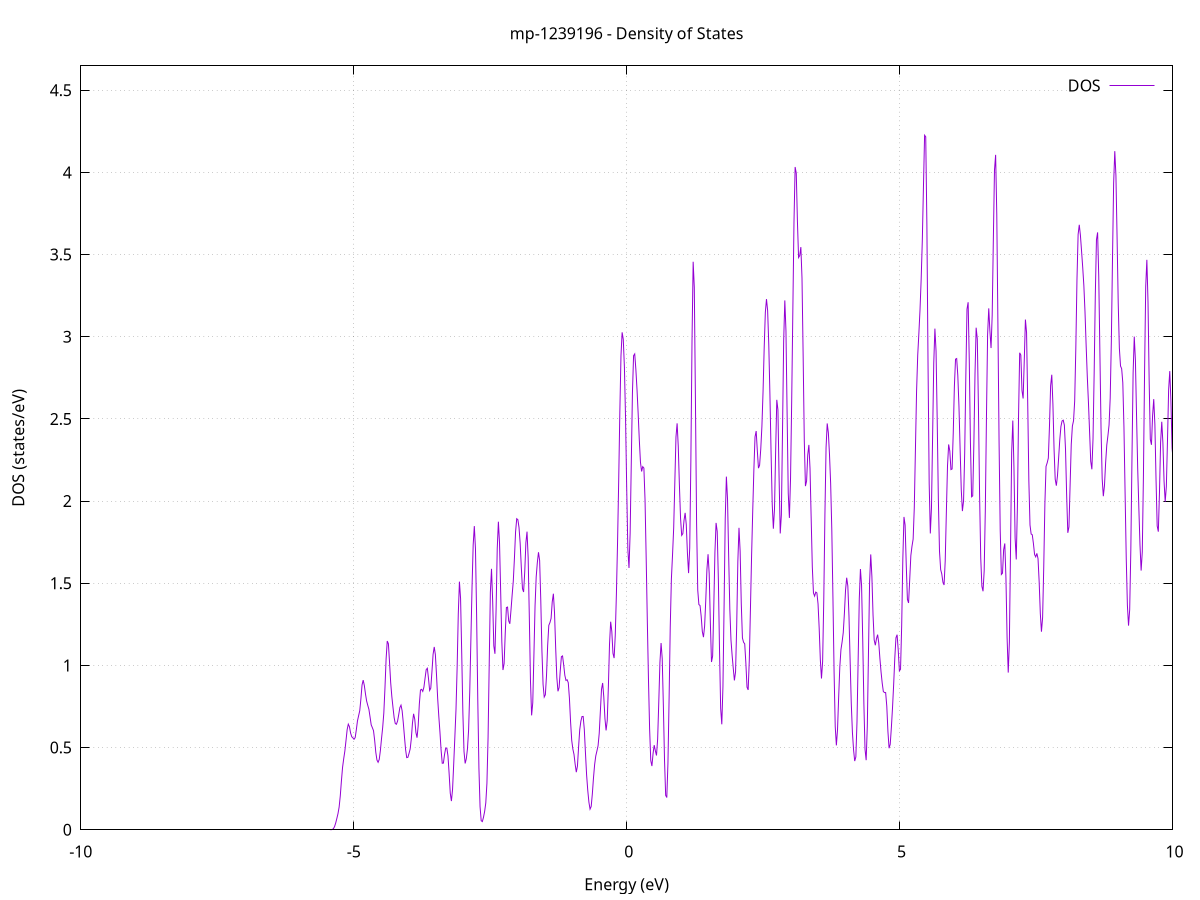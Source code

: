 set title 'mp-1239196 - Density of States'
set xlabel 'Energy (eV)'
set ylabel 'DOS (states/eV)'
set grid
set xrange [-10:10]
set yrange [0:4.648]
set xzeroaxis lt -1
set terminal png size 800,600
set output 'mp-1239196_dos_gnuplot.png'
plot '-' using 1:2 with lines title 'DOS'
-7.219300 0.000000
-7.198300 0.000000
-7.177300 0.000000
-7.156300 0.000000
-7.135400 0.000000
-7.114400 0.000000
-7.093400 0.000000
-7.072400 0.000000
-7.051400 0.000000
-7.030400 0.000000
-7.009400 0.000000
-6.988400 0.000000
-6.967400 0.000000
-6.946400 0.000000
-6.925500 0.000000
-6.904500 0.000000
-6.883500 0.000000
-6.862500 0.000000
-6.841500 0.000000
-6.820500 0.000000
-6.799500 0.000000
-6.778500 0.000000
-6.757500 0.000000
-6.736600 0.000000
-6.715600 0.000000
-6.694600 0.000000
-6.673600 0.000000
-6.652600 0.000000
-6.631600 0.000000
-6.610600 0.000000
-6.589600 0.000000
-6.568600 0.000000
-6.547600 0.000000
-6.526700 0.000000
-6.505700 0.000000
-6.484700 0.000000
-6.463700 0.000000
-6.442700 0.000000
-6.421700 0.000000
-6.400700 0.000000
-6.379700 0.000000
-6.358700 0.000000
-6.337800 0.000000
-6.316800 0.000000
-6.295800 0.000000
-6.274800 0.000000
-6.253800 0.000000
-6.232800 0.000000
-6.211800 0.000000
-6.190800 0.000000
-6.169800 0.000000
-6.148800 0.000000
-6.127900 0.000000
-6.106900 0.000000
-6.085900 0.000000
-6.064900 0.000000
-6.043900 0.000000
-6.022900 0.000000
-6.001900 0.000000
-5.980900 0.000000
-5.959900 0.000000
-5.938900 0.000000
-5.918000 0.000000
-5.897000 0.000000
-5.876000 0.000000
-5.855000 0.000000
-5.834000 0.000000
-5.813000 0.000000
-5.792000 0.000000
-5.771000 0.000000
-5.750000 0.000000
-5.729100 0.000000
-5.708100 0.000000
-5.687100 0.000000
-5.666100 0.000000
-5.645100 0.000000
-5.624100 0.000000
-5.603100 0.000000
-5.582100 0.000000
-5.561100 0.000000
-5.540100 0.000000
-5.519200 0.000000
-5.498200 0.000000
-5.477200 0.000000
-5.456200 0.000000
-5.435200 0.000000
-5.414200 0.000300
-5.393200 0.001700
-5.372200 0.006600
-5.351200 0.019100
-5.330200 0.041100
-5.309300 0.068800
-5.288300 0.098200
-5.267300 0.138000
-5.246300 0.205600
-5.225300 0.297800
-5.204300 0.380200
-5.183300 0.432700
-5.162300 0.479200
-5.141300 0.543200
-5.120400 0.609100
-5.099400 0.642600
-5.078400 0.627400
-5.057400 0.588800
-5.036400 0.566200
-5.015400 0.559100
-4.994400 0.550700
-4.973400 0.560800
-4.952400 0.607800
-4.931400 0.662400
-4.910500 0.693700
-4.889500 0.724700
-4.868500 0.796000
-4.847500 0.881000
-4.826500 0.910600
-4.805500 0.877400
-4.784500 0.826200
-4.763500 0.783400
-4.742500 0.757000
-4.721600 0.732800
-4.700600 0.686000
-4.679600 0.638300
-4.658600 0.621300
-4.637600 0.603200
-4.616600 0.545000
-4.595600 0.471600
-4.574600 0.424500
-4.553600 0.410600
-4.532600 0.427900
-4.511700 0.481700
-4.490700 0.554500
-4.469700 0.621600
-4.448700 0.710000
-4.427700 0.861600
-4.406700 1.039400
-4.385700 1.148400
-4.364700 1.131900
-4.343700 1.018700
-4.322700 0.894900
-4.301800 0.810800
-4.280800 0.744800
-4.259800 0.682900
-4.238800 0.646400
-4.217800 0.642000
-4.196800 0.661200
-4.175800 0.700100
-4.154800 0.743300
-4.133800 0.758200
-4.112900 0.723400
-4.091900 0.651700
-4.070900 0.568100
-4.049900 0.488000
-4.028900 0.439100
-4.007900 0.440800
-3.986900 0.464600
-3.965900 0.491500
-3.944900 0.553000
-3.923900 0.648500
-3.903000 0.705700
-3.882000 0.673100
-3.861000 0.592800
-3.840000 0.560300
-3.819000 0.632500
-3.798000 0.764700
-3.777000 0.850700
-3.756000 0.854400
-3.735000 0.841900
-3.714000 0.867700
-3.693100 0.921800
-3.672100 0.974500
-3.651100 0.982800
-3.630100 0.919700
-3.609100 0.847800
-3.588100 0.861800
-3.567100 0.961100
-3.546100 1.067100
-3.525100 1.112500
-3.504200 1.065900
-3.483200 0.941400
-3.462200 0.800200
-3.441200 0.690400
-3.420200 0.593800
-3.399200 0.484700
-3.378200 0.404800
-3.357200 0.405500
-3.336200 0.457700
-3.315200 0.496700
-3.294300 0.497300
-3.273300 0.449200
-3.252300 0.343100
-3.231300 0.222900
-3.210300 0.174700
-3.189300 0.245700
-3.168300 0.399900
-3.147300 0.562800
-3.126300 0.732300
-3.105400 0.988000
-3.084400 1.313700
-3.063400 1.509700
-3.042400 1.407500
-3.021400 1.073900
-3.000400 0.712400
-2.979400 0.476300
-2.958400 0.403600
-2.937400 0.432200
-2.916400 0.491700
-2.895500 0.606600
-2.874500 0.838600
-2.853500 1.157900
-2.832500 1.476500
-2.811500 1.733200
-2.790500 1.847800
-2.769500 1.709100
-2.748500 1.306800
-2.727500 0.796200
-2.706500 0.377100
-2.685600 0.140800
-2.664600 0.055100
-2.643600 0.049900
-2.622600 0.076000
-2.601600 0.111700
-2.580600 0.163100
-2.559600 0.283100
-2.538600 0.561800
-2.517600 1.012300
-2.496700 1.444600
-2.475700 1.587900
-2.454700 1.395200
-2.433700 1.119400
-2.412700 1.070800
-2.391700 1.340200
-2.370700 1.710600
-2.349700 1.874700
-2.328700 1.743300
-2.307700 1.446200
-2.286800 1.144100
-2.265800 0.972000
-2.244800 1.011000
-2.223800 1.197700
-2.202800 1.352100
-2.181800 1.355100
-2.160800 1.270900
-2.139800 1.253300
-2.118800 1.336200
-2.097800 1.427900
-2.076900 1.511800
-2.055900 1.651800
-2.034900 1.812300
-2.013900 1.892700
-1.992900 1.886900
-1.971900 1.839800
-1.950900 1.744700
-1.929900 1.598200
-1.908900 1.467800
-1.888000 1.446800
-1.867000 1.568300
-1.846000 1.746600
-1.825000 1.814000
-1.804000 1.654100
-1.783000 1.295500
-1.762000 0.906100
-1.741000 0.696000
-1.720000 0.772100
-1.699000 1.060100
-1.678100 1.362400
-1.657100 1.538500
-1.636100 1.626200
-1.615100 1.688600
-1.594100 1.638500
-1.573100 1.397400
-1.552100 1.088900
-1.531100 0.884500
-1.510100 0.807600
-1.489200 0.821500
-1.468200 0.937400
-1.447200 1.120500
-1.426200 1.243800
-1.405200 1.260500
-1.384200 1.286300
-1.363200 1.386800
-1.342200 1.436300
-1.321200 1.319600
-1.300200 1.106800
-1.279300 0.928100
-1.258300 0.842600
-1.237300 0.865400
-1.216300 0.966800
-1.195300 1.053300
-1.174300 1.057700
-1.153300 1.002200
-1.132300 0.939800
-1.111300 0.908800
-1.090300 0.912700
-1.069400 0.894800
-1.048400 0.800800
-1.027400 0.658500
-1.006400 0.544100
-0.985400 0.491300
-0.964400 0.458300
-0.943400 0.399100
-0.922400 0.350500
-0.901400 0.387500
-0.880500 0.502900
-0.859500 0.608900
-0.838500 0.661100
-0.817500 0.689200
-0.796500 0.689500
-0.775500 0.610700
-0.754500 0.466800
-0.733500 0.333400
-0.712500 0.240000
-0.691500 0.168400
-0.670600 0.125600
-0.649600 0.141700
-0.628600 0.217500
-0.607600 0.315000
-0.586600 0.396500
-0.565600 0.449400
-0.544600 0.479300
-0.523600 0.510900
-0.502600 0.586200
-0.481600 0.720200
-0.460700 0.854400
-0.439700 0.893000
-0.418700 0.808500
-0.397700 0.677500
-0.376700 0.604600
-0.355700 0.663800
-0.334700 0.871300
-0.313700 1.130000
-0.292700 1.266100
-0.271800 1.207100
-0.250800 1.074000
-0.229800 1.044700
-0.208800 1.181900
-0.187800 1.433100
-0.166800 1.745000
-0.145800 2.120700
-0.124800 2.541000
-0.103800 2.883600
-0.082800 3.026700
-0.061900 2.984300
-0.040900 2.814300
-0.019900 2.502800
0.001100 2.076300
0.022100 1.705800
0.043100 1.593100
0.064100 1.806000
0.085100 2.234900
0.106100 2.658000
0.127000 2.884800
0.148000 2.895400
0.169000 2.800800
0.190000 2.678200
0.211000 2.532400
0.232000 2.372100
0.253000 2.236600
0.274000 2.180300
0.295000 2.209500
0.316000 2.200700
0.336900 2.007300
0.357900 1.652900
0.378900 1.267600
0.399900 0.914600
0.420900 0.613200
0.441900 0.420800
0.462900 0.387700
0.483900 0.463100
0.504900 0.514800
0.525900 0.480700
0.546800 0.452100
0.567800 0.551600
0.588800 0.778700
0.609800 1.018600
0.630800 1.136300
0.651800 1.041500
0.672800 0.754800
0.693800 0.423300
0.714800 0.209600
0.735700 0.196300
0.756700 0.405700
0.777700 0.799900
0.798700 1.232100
0.819700 1.526600
0.840700 1.673000
0.861700 1.835900
0.882700 2.114800
0.903700 2.389900
0.924700 2.473000
0.945600 2.332500
0.966600 2.096200
0.987600 1.894700
1.008600 1.791300
1.029600 1.801800
1.050600 1.881200
1.071600 1.928300
1.092600 1.856700
1.113600 1.682000
1.134500 1.561800
1.155500 1.714600
1.176500 2.243800
1.197500 2.974900
1.218500 3.456200
1.239500 3.300500
1.260500 2.604200
1.281500 1.862900
1.302500 1.458200
1.323500 1.370300
1.344400 1.364500
1.365400 1.299200
1.386400 1.206100
1.407400 1.172000
1.428400 1.238900
1.449400 1.395800
1.470400 1.582600
1.491400 1.676500
1.512400 1.557800
1.533400 1.262500
1.554300 1.020900
1.575300 1.056900
1.596300 1.354300
1.617300 1.689300
1.638300 1.867200
1.659300 1.815000
1.680300 1.525100
1.701300 1.095300
1.722300 0.739100
1.743200 0.641600
1.764200 0.871000
1.785200 1.364900
1.806200 1.893800
1.827200 2.148900
1.848200 2.012200
1.869200 1.661700
1.890200 1.342800
1.911200 1.155500
1.932200 1.062300
1.953100 0.982600
1.974100 0.908700
1.995100 0.960100
2.016100 1.241000
2.037100 1.632200
2.058100 1.837300
2.079100 1.696200
2.100100 1.376200
2.121100 1.167100
2.142100 1.140800
2.163000 1.131400
2.184000 1.014400
2.205000 0.867800
2.226000 0.851000
2.247000 1.031700
2.268000 1.345400
2.289000 1.668500
2.310000 1.942200
2.331000 2.192700
2.351900 2.390600
2.372900 2.426200
2.393900 2.306400
2.414900 2.200300
2.435900 2.218400
2.456900 2.316800
2.477900 2.454300
2.498900 2.665800
2.519900 2.933400
2.540900 3.148200
2.561800 3.228900
2.582800 3.159700
2.603800 2.953500
2.624800 2.647200
2.645800 2.295800
2.666800 1.982800
2.687800 1.832000
2.708800 1.952800
2.729800 2.306700
2.750700 2.616100
2.771700 2.555200
2.792700 2.142700
2.813700 1.802900
2.834700 1.916300
2.855700 2.429200
2.876700 2.975000
2.897700 3.220900
2.918700 3.035800
2.939700 2.533900
2.960600 2.047100
2.981600 1.897600
3.002600 2.139400
3.023600 2.607100
3.044600 3.158200
3.065600 3.696900
3.086600 4.032700
3.107600 3.995200
3.128600 3.701500
3.149600 3.481700
3.170500 3.493300
3.191500 3.545400
3.212500 3.356000
3.233500 2.883800
3.254500 2.367400
3.275500 2.091000
3.296500 2.121600
3.317500 2.280400
3.338500 2.341900
3.359400 2.197900
3.380400 1.897100
3.401400 1.599400
3.422400 1.441200
3.443400 1.421900
3.464400 1.446000
3.485400 1.441100
3.506400 1.374200
3.527400 1.225400
3.548400 1.033900
3.569300 0.920400
3.590300 1.023900
3.611300 1.399100
3.632300 1.917400
3.653300 2.325400
3.674300 2.472400
3.695300 2.415600
3.716300 2.282300
3.737300 2.107500
3.758300 1.827600
3.779200 1.413700
3.800200 0.962200
3.821200 0.627800
3.842200 0.513400
3.863200 0.609000
3.884200 0.807900
3.905200 0.990400
3.926200 1.096600
3.947200 1.142800
3.968100 1.199100
3.989100 1.316400
4.010100 1.457700
4.031100 1.533700
4.052100 1.483600
4.073100 1.300100
4.094100 1.030200
4.115100 0.769200
4.136100 0.592600
4.157100 0.486800
4.178000 0.418100
4.199000 0.443300
4.220000 0.655800
4.241000 1.032300
4.262000 1.405600
4.283000 1.586500
4.304000 1.484800
4.325000 1.156500
4.346000 0.769100
4.366900 0.490200
4.387900 0.423400
4.408900 0.629900
4.429900 1.069500
4.450900 1.508800
4.471900 1.675500
4.492900 1.540700
4.513900 1.307400
4.534900 1.155100
4.555900 1.122900
4.576800 1.162400
4.597800 1.187300
4.618800 1.136800
4.639800 1.041600
4.660800 0.960000
4.681800 0.892500
4.702800 0.841200
4.723800 0.835000
4.744800 0.834800
4.765800 0.751800
4.786700 0.597700
4.807700 0.496200
4.828700 0.520200
4.849700 0.621900
4.870700 0.742200
4.891700 0.884000
4.912700 1.045800
4.933700 1.168300
4.954700 1.187000
4.975600 1.092700
4.996600 0.966500
5.017600 0.977000
5.038600 1.241900
5.059600 1.646100
5.080600 1.903500
5.101600 1.853800
5.122600 1.609200
5.143600 1.401800
5.164600 1.380100
5.185500 1.519500
5.206500 1.668200
5.227500 1.724900
5.248500 1.768500
5.269500 1.959100
5.290500 2.315200
5.311500 2.668900
5.332500 2.887800
5.353500 3.020100
5.374500 3.163900
5.395400 3.346400
5.416400 3.583000
5.437400 3.910200
5.458400 4.225900
5.479400 4.216400
5.500400 3.679600
5.521400 2.831600
5.542400 2.107800
5.563400 1.803200
5.584300 1.957400
5.605300 2.395800
5.626300 2.839900
5.647300 3.049300
5.668300 2.912300
5.689300 2.494900
5.710300 2.016500
5.731300 1.696300
5.752300 1.583700
5.773300 1.556600
5.794200 1.506200
5.815200 1.489400
5.836200 1.636100
5.857200 1.932800
5.878200 2.213900
5.899200 2.344500
5.920200 2.304600
5.941200 2.191600
5.962200 2.195300
5.983100 2.410900
6.004100 2.697900
6.025100 2.863500
6.046100 2.867300
6.067100 2.763000
6.088100 2.575000
6.109100 2.318600
6.130100 2.069800
6.151100 1.939000
6.172100 2.000700
6.193000 2.291800
6.214000 2.762400
6.235000 3.167800
6.256000 3.209800
6.277000 2.854600
6.298000 2.358200
6.319000 2.025900
6.340000 2.031700
6.361000 2.347300
6.382000 2.774700
6.402900 3.055000
6.423900 2.986600
6.444900 2.567800
6.465900 2.036300
6.486900 1.653900
6.507900 1.481500
6.528900 1.451300
6.549900 1.575500
6.570900 1.945000
6.591800 2.514700
6.612800 3.013000
6.633800 3.172600
6.654800 3.035400
6.675800 2.931100
6.696800 3.131000
6.717800 3.588000
6.738800 4.013600
6.759800 4.106600
6.780800 3.745000
6.801700 3.072500
6.822700 2.363000
6.843700 1.822000
6.864700 1.553400
6.885700 1.561500
6.906700 1.703700
6.927700 1.742100
6.948700 1.530400
6.969700 1.169700
6.990700 0.956400
7.011600 1.141700
7.032600 1.704100
7.053600 2.295500
7.074600 2.490000
7.095600 2.200700
7.116600 1.775700
7.137600 1.645000
7.158600 1.964000
7.179600 2.519700
7.200500 2.902300
7.221500 2.888600
7.242500 2.672500
7.263500 2.624100
7.284500 2.857500
7.305500 3.104400
7.326500 3.024700
7.347500 2.598000
7.368500 2.120500
7.389500 1.854400
7.410400 1.799700
7.431400 1.794700
7.452400 1.740700
7.473400 1.674700
7.494400 1.660600
7.515400 1.681800
7.536400 1.649800
7.557400 1.508600
7.578400 1.316600
7.599300 1.205200
7.620300 1.291400
7.641300 1.600100
7.662300 1.984900
7.683300 2.211000
7.704300 2.232600
7.725300 2.261400
7.746300 2.456600
7.767300 2.702200
7.788300 2.768700
7.809200 2.589500
7.830200 2.316600
7.851200 2.133200
7.872200 2.093700
7.893200 2.155800
7.914200 2.263800
7.935200 2.374100
7.956200 2.453800
7.977200 2.487400
7.998200 2.492200
8.019100 2.462200
8.040100 2.314700
8.061100 2.033100
8.082100 1.806800
8.103100 1.842900
8.124100 2.096200
8.145100 2.344400
8.166100 2.456900
8.187100 2.488700
8.208000 2.608500
8.229000 2.932300
8.250000 3.347600
8.271000 3.622300
8.292000 3.681100
8.313000 3.617200
8.334000 3.521000
8.355000 3.422800
8.376000 3.311200
8.397000 3.151500
8.417900 2.947500
8.438900 2.759100
8.459900 2.602000
8.480900 2.423100
8.501900 2.242600
8.522900 2.193300
8.543900 2.378400
8.564900 2.779700
8.585900 3.253300
8.606900 3.589400
8.627800 3.634800
8.648800 3.368900
8.669800 2.906300
8.690800 2.443600
8.711800 2.135600
8.732800 2.029700
8.753800 2.094000
8.774800 2.232100
8.795800 2.339900
8.816700 2.397100
8.837700 2.462700
8.858700 2.626700
8.879700 2.971800
8.900700 3.471500
8.921700 3.933800
8.942700 4.129000
8.963700 3.979900
8.984700 3.604800
9.005700 3.204900
9.026600 2.930300
9.047600 2.822000
9.068600 2.805600
9.089600 2.720200
9.110600 2.450800
9.131600 2.047400
9.152600 1.652600
9.173600 1.366500
9.194600 1.242000
9.215500 1.338500
9.236500 1.700900
9.257500 2.258300
9.278500 2.778300
9.299500 3.000800
9.320500 2.857400
9.341500 2.517700
9.362500 2.198400
9.383500 1.957500
9.404500 1.732600
9.425400 1.577200
9.446400 1.690500
9.467400 2.152300
9.488400 2.787700
9.509400 3.305700
9.530400 3.468000
9.551400 3.211500
9.572400 2.732700
9.593400 2.375900
9.614400 2.342400
9.635300 2.520400
9.656300 2.620300
9.677300 2.466300
9.698300 2.133400
9.719300 1.848800
9.740300 1.813900
9.761300 2.050200
9.782300 2.357600
9.803300 2.482500
9.824200 2.353500
9.845200 2.121500
9.866200 1.995900
9.887200 2.087700
9.908200 2.367700
9.929200 2.678100
9.950200 2.790800
9.971200 2.605500
9.992200 2.321400
10.013200 2.244500
10.034100 2.397200
10.055100 2.521600
10.076100 2.519000
10.097100 2.635800
10.118100 3.049800
10.139100 3.466400
10.160100 3.430200
10.181100 2.940900
10.202100 2.411100
10.223100 2.113200
10.244000 1.986100
10.265000 1.906800
10.286000 1.902000
10.307000 2.041500
10.328000 2.243800
10.349000 2.336100
10.370000 2.308400
10.391000 2.294100
10.412000 2.299600
10.432900 2.225200
10.453900 2.126800
10.474900 2.171700
10.495900 2.339200
10.516900 2.423400
10.537900 2.369600
10.558900 2.346400
10.579900 2.438500
10.600900 2.554800
10.621900 2.652100
10.642800 2.763200
10.663800 2.831500
10.684800 2.771700
10.705800 2.684200
10.726800 2.794100
10.747800 3.160400
10.768800 3.608800
10.789800 3.912000
10.810800 3.892000
10.831700 3.498800
10.852700 2.957100
10.873700 2.628500
10.894700 2.625100
10.915700 2.731400
10.936700 2.686500
10.957700 2.422100
10.978700 2.090200
10.999700 1.923100
11.020700 2.010000
11.041600 2.211000
11.062600 2.332600
11.083600 2.318200
11.104600 2.208200
11.125600 2.013100
11.146600 1.760300
11.167600 1.640000
11.188600 1.943600
11.209600 2.745300
11.230600 3.650700
11.251500 4.016800
11.272500 3.554400
11.293500 2.621000
11.314500 1.848100
11.335500 1.583800
11.356500 1.730000
11.377500 2.018700
11.398500 2.307100
11.419500 2.554400
11.440400 2.712100
11.461400 2.797700
11.482400 2.930900
11.503400 3.156500
11.524400 3.338300
11.545400 3.340000
11.566400 3.198800
11.587400 3.005400
11.608400 2.759000
11.629400 2.452900
11.650300 2.176200
11.671300 2.040100
11.692300 2.063900
11.713300 2.195400
11.734300 2.396400
11.755300 2.597600
11.776300 2.637100
11.797300 2.406900
11.818300 1.999900
11.839200 1.622300
11.860200 1.446100
11.881200 1.557100
11.902200 1.969600
11.923200 2.672300
11.944200 3.566600
11.965200 4.328400
11.986200 4.605200
12.007200 4.460000
12.028200 4.301000
12.049100 4.325500
12.070100 4.380200
12.091100 4.279700
12.112100 3.952000
12.133100 3.435300
12.154100 2.906700
12.175100 2.548300
12.196100 2.336200
12.217100 2.108800
12.238100 1.858500
12.259000 1.783400
12.280000 2.017800
12.301000 2.448100
12.322000 2.825500
12.343000 2.977400
12.364000 2.904000
12.385000 2.740800
12.406000 2.649400
12.427000 2.692700
12.447900 2.810000
12.468900 2.921500
12.489900 3.013900
12.510900 3.112300
12.531900 3.213700
12.552900 3.274300
12.573900 3.241100
12.594900 3.099300
12.615900 2.906200
12.636900 2.771100
12.657800 2.828800
12.678800 3.190500
12.699800 3.776300
12.720800 4.244700
12.741800 4.258700
12.762800 3.792400
12.783800 3.138700
12.804800 2.711400
12.825800 2.744000
12.846800 3.070100
12.867700 3.352800
12.888700 3.538200
12.909700 3.820500
12.930700 4.184400
12.951700 4.324000
12.972700 4.064200
12.993700 3.599800
13.014700 3.228800
13.035700 3.015200
13.056600 2.843500
13.077600 2.701300
13.098600 2.710600
13.119600 2.912800
13.140600 3.205200
13.161600 3.489200
13.182600 3.723800
13.203600 3.797200
13.224600 3.539500
13.245600 2.994000
13.266500 2.523200
13.287500 2.474800
13.308500 2.793100
13.329500 3.088300
13.350500 3.091800
13.371500 2.888300
13.392500 2.664900
13.413500 2.471900
13.434500 2.334700
13.455400 2.336100
13.476400 2.460900
13.497400 2.576900
13.518400 2.616600
13.539400 2.605800
13.560400 2.578600
13.581400 2.573500
13.602400 2.600100
13.623400 2.597400
13.644400 2.526900
13.665300 2.482000
13.686300 2.635900
13.707300 3.056100
13.728300 3.567600
13.749300 3.866600
13.770300 3.813900
13.791300 3.549400
13.812300 3.291700
13.833300 3.090500
13.854300 2.856100
13.875200 2.574600
13.896200 2.353500
13.917200 2.298300
13.938200 2.438300
13.959200 2.725700
13.980200 3.025500
14.001200 3.127500
14.022200 2.903300
14.043200 2.471300
14.064100 2.083400
14.085100 1.872900
14.106100 1.810800
14.127100 1.872700
14.148100 2.120300
14.169100 2.544100
14.190100 2.966400
14.211100 3.243200
14.232100 3.422300
14.253100 3.574300
14.274000 3.643700
14.295000 3.606000
14.316000 3.565600
14.337000 3.523500
14.358000 3.302200
14.379000 2.875800
14.400000 2.504400
14.421000 2.437200
14.442000 2.707700
14.463000 3.199800
14.483900 3.712700
14.504900 4.031900
14.525900 4.089700
14.546900 3.975000
14.567900 3.742600
14.588900 3.358300
14.609900 2.845100
14.630900 2.353800
14.651900 2.082300
14.672800 2.156300
14.693800 2.543500
14.714800 3.031100
14.735800 3.369200
14.756800 3.520100
14.777800 3.612100
14.798800 3.625500
14.819800 3.437900
14.840800 3.118200
14.861800 2.831700
14.882700 2.646200
14.903700 2.654200
14.924700 2.967800
14.945700 3.444000
14.966700 3.675000
14.987700 3.375100
15.008700 2.664100
15.029700 1.900200
15.050700 1.337100
15.071600 1.041600
15.092600 1.035700
15.113600 1.337700
15.134600 1.860500
15.155600 2.424500
15.176600 2.919100
15.197600 3.326800
15.218600 3.581700
15.239600 3.594900
15.260600 3.439400
15.281500 3.319900
15.302500 3.344800
15.323500 3.440900
15.344500 3.495900
15.365500 3.528400
15.386500 3.621800
15.407500 3.713300
15.428500 3.647200
15.449500 3.443800
15.470500 3.300100
15.491400 3.324300
15.512400 3.425400
15.533400 3.442300
15.554400 3.322600
15.575400 3.185700
15.596400 3.178400
15.617400 3.280900
15.638400 3.311100
15.659400 3.110200
15.680300 2.703700
15.701300 2.322200
15.722300 2.272400
15.743300 2.695800
15.764300 3.429500
15.785300 4.166000
15.806300 4.678700
15.827300 4.831300
15.848300 4.573200
15.869300 4.034500
15.890200 3.455000
15.911200 3.013700
15.932200 2.817200
15.953200 2.916300
15.974200 3.239400
15.995200 3.600200
16.016200 3.780200
16.037200 3.631000
16.058200 3.215200
16.079200 2.802300
16.100100 2.621000
16.121100 2.661100
16.142100 2.760500
16.163100 2.821200
16.184100 2.888100
16.205100 3.041500
16.226100 3.231700
16.247100 3.277400
16.268100 3.100100
16.289000 2.856600
16.310000 2.733600
16.331000 2.737500
16.352000 2.754800
16.373000 2.743100
16.394000 2.788900
16.415000 2.945400
16.436000 3.149600
16.457000 3.392700
16.478000 3.764900
16.498900 4.257300
16.519900 4.715200
16.540900 4.957800
16.561900 4.821400
16.582900 4.249100
16.603900 3.430300
16.624900 2.732100
16.645900 2.425600
16.666900 2.445400
16.687800 2.465100
16.708800 2.299900
16.729800 2.145900
16.750800 2.284400
16.771800 2.671800
16.792800 3.001300
16.813800 3.089500
16.834800 3.012600
16.855800 2.876800
16.876800 2.702100
16.897700 2.623700
16.918700 2.863100
16.939700 3.326400
16.960700 3.575600
16.981700 3.340500
17.002700 2.815500
17.023700 2.390400
17.044700 2.253700
17.065700 2.331300
17.086700 2.487300
17.107600 2.675000
17.128600 2.960000
17.149600 3.427700
17.170600 3.991700
17.191600 4.344700
17.212600 4.246600
17.233600 3.779500
17.254600 3.197200
17.275600 2.688400
17.296500 2.344800
17.317500 2.184800
17.338500 2.176800
17.359500 2.283600
17.380500 2.466200
17.401500 2.678600
17.422500 2.922900
17.443500 3.272300
17.464500 3.746100
17.485500 4.179400
17.506400 4.348500
17.527400 4.222500
17.548400 3.996000
17.569400 3.876200
17.590400 3.892800
17.611400 3.940900
17.632400 3.913800
17.653400 3.737200
17.674400 3.440900
17.695400 3.235100
17.716300 3.301600
17.737300 3.534300
17.758300 3.690200
17.779300 3.674000
17.800300 3.520300
17.821300 3.285300
17.842300 3.041500
17.863300 2.866200
17.884300 2.839200
17.905200 3.026200
17.926200 3.357700
17.947200 3.594000
17.968200 3.554600
17.989200 3.337800
18.010200 3.201200
18.031200 3.264300
18.052200 3.415400
18.073200 3.486900
18.094200 3.445200
18.115100 3.403700
18.136100 3.511800
18.157100 3.834600
18.178100 4.259500
18.199100 4.542000
18.220100 4.540900
18.241100 4.320300
18.262100 3.950700
18.283100 3.431300
18.304000 2.902600
18.325000 2.681800
18.346000 2.924700
18.367000 3.392700
18.388000 3.696700
18.409000 3.692800
18.430000 3.531900
18.451000 3.400800
18.472000 3.333600
18.493000 3.249000
18.513900 3.095000
18.534900 2.933800
18.555900 2.902600
18.576900 3.112900
18.597900 3.550300
18.618900 3.998900
18.639900 4.150100
18.660900 3.895700
18.681900 3.446600
18.702900 3.115700
18.723800 3.052300
18.744800 3.208400
18.765800 3.447800
18.786800 3.597400
18.807800 3.498100
18.828800 3.117500
18.849800 2.589400
18.870800 2.135200
18.891800 1.955300
18.912700 2.105500
18.933700 2.439600
18.954700 2.747400
18.975700 2.940600
18.996700 3.048800
19.017700 3.106000
19.038700 3.124400
19.059700 3.141200
19.080700 3.204300
19.101700 3.316700
19.122600 3.452100
19.143600 3.591600
19.164600 3.761100
19.185600 4.058400
19.206600 4.486100
19.227600 4.781300
19.248600 4.648400
19.269600 4.085000
19.290600 3.344800
19.311600 2.698700
19.332500 2.266600
19.353500 2.027300
19.374500 1.943000
19.395500 2.023100
19.416500 2.317700
19.437500 2.873800
19.458500 3.628200
19.479500 4.380700
19.500500 4.950000
19.521400 5.275500
19.542400 5.314000
19.563400 4.992800
19.584400 4.361800
19.605400 3.667000
19.626400 3.207400
19.647400 3.171900
19.668400 3.544200
19.689400 4.063800
19.710400 4.368500
19.731300 4.304000
19.752300 4.006100
19.773300 3.669100
19.794300 3.399200
19.815300 3.207400
19.836300 3.019200
19.857300 2.788700
19.878300 2.613900
19.899300 2.643200
19.920200 2.889400
19.941200 3.220900
19.962200 3.479500
19.983200 3.561100
20.004200 3.464100
20.025200 3.269200
20.046200 3.072900
20.067200 2.982900
20.088200 3.105500
20.109200 3.439800
20.130100 3.803300
20.151100 3.963100
20.172100 3.850000
20.193100 3.546800
20.214100 3.194300
20.235100 3.023200
20.256100 3.208200
20.277100 3.621400
20.298100 3.957700
20.319100 4.041400
20.340000 3.917200
20.361000 3.778900
20.382000 3.795300
20.403000 3.910000
20.424000 3.909300
20.445000 3.717000
20.466000 3.473300
20.487000 3.343500
20.508000 3.414400
20.528900 3.694300
20.549900 4.093300
20.570900 4.491100
20.591900 4.806500
20.612900 4.933200
20.633900 4.763100
20.654900 4.346500
20.675900 3.919500
20.696900 3.757200
20.717900 3.978400
20.738800 4.386900
20.759800 4.543500
20.780800 4.127900
20.801800 3.244300
20.822800 2.324400
20.843800 1.749100
20.864800 1.622200
20.885800 1.860200
20.906800 2.322100
20.927800 2.810300
20.948700 3.100100
20.969700 3.093200
20.990700 2.919600
21.011700 2.771700
21.032700 2.662700
21.053700 2.494500
21.074700 2.265400
21.095700 2.046500
21.116700 1.915200
21.137600 1.987300
21.158600 2.291700
21.179600 2.619800
21.200600 2.698900
21.221600 2.501400
21.242600 2.285900
21.263600 2.332000
21.284600 2.675900
21.305600 3.123800
21.326600 3.463600
21.347500 3.651400
21.368500 3.867400
21.389500 4.315000
21.410500 4.903900
21.431500 5.263100
21.452500 5.087900
21.473500 4.418600
21.494500 3.623400
21.515500 3.118900
21.536400 3.104500
21.557400 3.505600
21.578400 4.068000
21.599400 4.549000
21.620400 4.840200
21.641400 4.858100
21.662400 4.479200
21.683400 3.774400
21.704400 3.137300
21.725400 2.942700
21.746300 3.212600
21.767300 3.679700
21.788300 3.989400
21.809300 3.959000
21.830300 3.785600
21.851300 3.769600
21.872300 3.908000
21.893300 4.024100
21.914300 4.049800
21.935300 3.967300
21.956200 3.719100
21.977200 3.313200
21.998200 2.924000
22.019200 2.820400
22.040200 3.147100
22.061200 3.717600
22.082200 4.105200
22.103200 4.111100
22.124200 4.045000
22.145100 4.275700
22.166100 4.624200
22.187100 4.608000
22.208100 4.188200
22.229100 3.779700
22.250100 3.608300
22.271100 3.539700
22.292100 3.444600
22.313100 3.365700
22.334100 3.389400
22.355000 3.488900
22.376000 3.507000
22.397000 3.409200
22.418000 3.439400
22.439000 3.759800
22.460000 4.118300
22.481000 4.157300
22.502000 3.865600
22.523000 3.525300
22.543900 3.364200
22.564900 3.394700
22.585900 3.495300
22.606900 3.558600
22.627900 3.535600
22.648900 3.353600
22.669900 2.961300
22.690900 2.526800
22.711900 2.424600
22.732900 2.920200
22.753800 3.840900
22.774800 4.592000
22.795800 4.670900
22.816800 4.175900
22.837800 3.652300
22.858800 3.506000
22.879800 3.708200
22.900800 3.941700
22.921800 3.907500
22.942800 3.572100
22.963700 3.159300
22.984700 2.936800
23.005700 3.059500
23.026700 3.498800
23.047700 4.060200
23.068700 4.542600
23.089700 4.840100
23.110700 4.861800
23.131700 4.513100
23.152600 3.871200
23.173600 3.262500
23.194600 3.024900
23.215600 3.197900
23.236600 3.505900
23.257600 3.678100
23.278600 3.748500
23.299600 3.967300
23.320600 4.402900
23.341600 4.742500
23.362500 4.599100
23.383500 3.955200
23.404500 3.187000
23.425500 2.686300
23.446500 2.553500
23.467500 2.645500
23.488500 2.815200
23.509500 3.035900
23.530500 3.311800
23.551500 3.583300
23.572400 3.798700
23.593400 3.970800
23.614400 4.091400
23.635400 4.106900
23.656400 4.023400
23.677400 3.952800
23.698400 4.013000
23.719400 4.178100
23.740400 4.248800
23.761300 4.043300
23.782300 3.657100
23.803300 3.430100
23.824300 3.518800
23.845300 3.663400
23.866300 3.596000
23.887300 3.441700
23.908300 3.472700
23.929300 3.715600
23.950300 4.005900
23.971200 4.283300
23.992200 4.641900
24.013200 5.014500
24.034200 5.014100
24.055200 4.376000
24.076200 3.410200
24.097200 2.738900
24.118200 2.715000
24.139200 3.185800
24.160100 3.646600
24.181100 3.662100
24.202100 3.270100
24.223100 2.880900
24.244100 2.775600
24.265100 2.904000
24.286100 3.167000
24.307100 3.626100
24.328100 4.318600
24.349100 5.041000
24.370000 5.487600
24.391000 5.537500
24.412000 5.301700
24.433000 4.929800
24.454000 4.432300
24.475000 3.761600
24.496000 3.059800
24.517000 2.641700
24.538000 2.700800
24.559000 3.178600
24.579900 3.858700
24.600900 4.457000
24.621900 4.748100
24.642900 4.710300
24.663900 4.436500
24.684900 3.964600
24.705900 3.404100
24.726900 3.096600
24.747900 3.308700
24.768800 3.804200
24.789800 4.089000
24.810800 4.053200
24.831800 4.006800
24.852800 4.135900
24.873800 4.271700
24.894800 4.220000
24.915800 4.055400
24.936800 3.944000
24.957800 3.870200
24.978700 3.733000
24.999700 3.593300
25.020700 3.620900
25.041700 3.815400
25.062700 3.981900
25.083700 3.990500
25.104700 3.914400
25.125700 3.953500
25.146700 4.219000
25.167700 4.515700
25.188600 4.528800
25.209600 4.324300
25.230600 4.336300
25.251600 4.742700
25.272600 5.169800
25.293600 5.134300
25.314600 4.573500
25.335600 3.833400
25.356600 3.296100
25.377500 3.107600
25.398500 3.124900
25.419500 3.094600
25.440500 2.926300
25.461500 2.735400
25.482500 2.703900
25.503500 2.997800
25.524500 3.690300
25.545500 4.646600
25.566500 5.518300
25.587400 5.951400
25.608400 5.868800
25.629400 5.500000
25.650400 5.105500
25.671400 4.775400
25.692400 4.493700
25.713400 4.240600
25.734400 4.022600
25.755400 3.897100
25.776300 3.937900
25.797300 4.153900
25.818300 4.480200
25.839300 4.806100
25.860300 4.986800
25.881300 4.876600
25.902300 4.386700
25.923300 3.602500
25.944300 2.857900
25.965300 2.546400
25.986200 2.774000
26.007200 3.252900
26.028200 3.591300
26.049200 3.664600
26.070200 3.669900
26.091200 3.870100
26.112200 4.282400
26.133200 4.585100
26.154200 4.444100
26.175200 3.924600
26.196100 3.382200
26.217100 3.013100
26.238100 2.771700
26.259100 2.690400
26.280100 2.959700
26.301100 3.602500
26.322100 4.320700
26.343100 4.780500
26.364100 4.946100
26.385000 5.035200
26.406000 5.137200
26.427000 5.078000
26.448000 4.801300
26.469000 4.561200
26.490000 4.506000
26.511000 4.404200
26.532000 4.013600
26.553000 3.447900
26.574000 2.988600
26.594900 2.707800
26.615900 2.457800
26.636900 2.197000
26.657900 2.155500
26.678900 2.578400
26.699900 3.380100
26.720900 4.157200
26.741900 4.541200
26.762900 4.478500
26.783900 4.148000
26.804800 3.707300
26.825800 3.230900
26.846800 2.834400
26.867800 2.708600
26.888800 2.995700
26.909800 3.641200
26.930800 4.311700
26.951800 4.543600
26.972800 4.183300
26.993700 3.580100
27.014700 3.182300
27.035700 3.202800
27.056700 3.715900
27.077700 4.652300
27.098700 5.686000
27.119700 6.452800
27.140700 6.818300
27.161700 6.792000
27.182700 6.364700
27.203600 5.608700
27.224600 4.800000
27.245600 4.192500
27.266600 3.753000
27.287600 3.353000
27.308600 3.104400
27.329600 3.254900
27.350600 3.801300
27.371600 4.403100
27.392500 4.690600
27.413500 4.560200
27.434500 4.204400
27.455500 3.920400
27.476500 3.811900
27.497500 3.707500
27.518500 3.481100
27.539500 3.279400
27.560500 3.305700
27.581500 3.582100
27.602400 4.021600
27.623400 4.534800
27.644400 4.941800
27.665400 4.940300
27.686400 4.368700
27.707400 3.492400
27.728400 2.886400
27.749400 2.961700
27.770400 3.639200
27.791400 4.458700
27.812300 4.977700
27.833300 5.115200
27.854300 5.070700
27.875300 4.929800
27.896300 4.586500
27.917300 4.097600
27.938300 3.761200
27.959300 3.759900
27.980300 4.005600
28.001200 4.282100
28.022200 4.381200
28.043200 4.239200
28.064200 4.012500
28.085200 3.963200
28.106200 4.196400
28.127200 4.469800
28.148200 4.418600
28.169200 4.004800
28.190200 3.530600
28.211100 3.276200
28.232100 3.326000
28.253100 3.593400
28.274100 3.841800
28.295100 3.850300
28.316100 3.653400
28.337100 3.490100
28.358100 3.557800
28.379100 3.907700
28.400100 4.421100
28.421000 4.808800
28.442000 4.832100
28.463000 4.594400
28.484000 4.425500
28.505000 4.449000
28.526000 4.484000
28.547000 4.342100
28.568000 3.991400
28.589000 3.571200
28.609900 3.403100
28.630900 3.723200
28.651900 4.313200
28.672900 4.651600
28.693900 4.447900
28.714900 3.858600
28.735900 3.230600
28.756900 2.791600
28.777900 2.602100
28.798900 2.715500
28.819800 3.210500
28.840800 3.974300
28.861800 4.633800
28.882800 4.844100
28.903800 4.558400
28.924800 4.025600
28.945800 3.613500
28.966800 3.554300
28.987800 3.771300
29.008700 4.004400
29.029700 4.089500
29.050700 4.046100
29.071700 3.965800
29.092700 3.946800
29.113700 4.092500
29.134700 4.400300
29.155700 4.633000
29.176700 4.491000
29.197700 3.956600
29.218600 3.323100
29.239600 2.888500
29.260600 2.759000
29.281600 2.940900
29.302600 3.409000
29.323600 4.005700
29.344600 4.460500
29.365600 4.604900
29.386600 4.492900
29.407600 4.289600
29.428500 4.087200
29.449500 3.868100
29.470500 3.616000
29.491500 3.405500
29.512500 3.395700
29.533500 3.723000
29.554500 4.307400
29.575500 4.806900
29.596500 4.876000
29.617400 4.457100
29.638400 3.830000
29.659400 3.404300
29.680400 3.384000
29.701400 3.581700
29.722400 3.588400
29.743400 3.202000
29.764400 2.685000
29.785400 2.494600
29.806400 2.770300
29.827300 3.218700
29.848300 3.487600
29.869300 3.484000
29.890300 3.296000
29.911300 2.976200
29.932300 2.526900
29.953300 2.048300
29.974300 1.778000
29.995300 1.883500
30.016300 2.240900
30.037200 2.510800
30.058200 2.457700
30.079200 2.192300
30.100200 2.058300
30.121200 2.232800
30.142200 2.584100
30.163200 2.960900
30.184200 3.349200
30.205200 3.714700
30.226100 3.943600
30.247100 3.969500
30.268100 3.832900
30.289100 3.603800
30.310100 3.302400
30.331100 2.937200
30.352100 2.606700
30.373100 2.457000
30.394100 2.461000
30.415100 2.370500
30.436000 2.024600
30.457000 1.562600
30.478000 1.239100
30.499000 1.205700
30.520000 1.486800
30.541000 1.962700
30.562000 2.353900
30.583000 2.382300
30.604000 2.009700
30.624900 1.472100
30.645900 1.077700
30.666900 0.979400
30.687900 1.104100
30.708900 1.279000
30.729900 1.393800
30.750900 1.419500
30.771900 1.357900
30.792900 1.255700
30.813900 1.198600
30.834800 1.208800
30.855800 1.200700
30.876800 1.087300
30.897800 0.895300
30.918800 0.741600
30.939800 0.701900
30.960800 0.739000
30.981800 0.764400
31.002800 0.721000
31.023800 0.601200
31.044700 0.447300
31.065700 0.340500
31.086700 0.331200
31.107700 0.378700
31.128700 0.399100
31.149700 0.362700
31.170700 0.307400
31.191700 0.270000
31.212700 0.269800
31.233600 0.341400
31.254600 0.496700
31.275600 0.660800
31.296600 0.736700
31.317600 0.714000
31.338600 0.636500
31.359600 0.516600
31.380600 0.358600
31.401600 0.204200
31.422600 0.097200
31.443500 0.045800
31.464500 0.034300
31.485500 0.041900
31.506500 0.051700
31.527500 0.063500
31.548500 0.096000
31.569500 0.158600
31.590500 0.223100
31.611500 0.251000
31.632500 0.247700
31.653400 0.252200
31.674400 0.280800
31.695400 0.323200
31.716400 0.363000
31.737400 0.369800
31.758400 0.313300
31.779400 0.207200
31.800400 0.103200
31.821400 0.038000
31.842300 0.010200
31.863300 0.002000
31.884300 0.000300
31.905300 0.000000
31.926300 0.000100
31.947300 0.000500
31.968300 0.002600
31.989300 0.010200
32.010300 0.029200
32.031300 0.058900
32.052200 0.084800
32.073200 0.088400
32.094200 0.073700
32.115200 0.070900
32.136200 0.107400
32.157200 0.177700
32.178200 0.246300
32.199200 0.279400
32.220200 0.264200
32.241100 0.205000
32.262100 0.124900
32.283100 0.057200
32.304100 0.019200
32.325100 0.004800
32.346100 0.001700
32.367100 0.004000
32.388100 0.012000
32.409100 0.026000
32.430100 0.040200
32.451000 0.044100
32.472000 0.034300
32.493000 0.019000
32.514000 0.007400
32.535000 0.002100
32.556000 0.000400
32.577000 0.000100
32.598000 0.000000
32.619000 0.000000
32.640000 0.000000
32.660900 0.000000
32.681900 0.000000
32.702900 0.000100
32.723900 0.000400
32.744900 0.002200
32.765900 0.008400
32.786900 0.023400
32.807900 0.047900
32.828900 0.072800
32.849800 0.082400
32.870800 0.069800
32.891800 0.044000
32.912800 0.020600
32.933800 0.007000
32.954800 0.001800
32.975800 0.000300
32.996800 0.000000
33.017800 0.000000
33.038800 0.000000
33.059700 0.000000
33.080700 0.000000
33.101700 0.000000
33.122700 0.000000
33.143700 0.000000
33.164700 0.000000
33.185700 0.000000
33.206700 0.000000
33.227700 0.000000
33.248600 0.000000
33.269600 0.000000
33.290600 0.000000
33.311600 0.000000
33.332600 0.000000
33.353600 0.000000
33.374600 0.000000
33.395600 0.000000
33.416600 0.000000
33.437600 0.000000
33.458500 0.000000
33.479500 0.000000
33.500500 0.000000
33.521500 0.000000
33.542500 0.000000
33.563500 0.000000
33.584500 0.000000
33.605500 0.000000
33.626500 0.000000
33.647500 0.000000
33.668400 0.000000
33.689400 0.000000
33.710400 0.000000
33.731400 0.000000
33.752400 0.000000
33.773400 0.000000
33.794400 0.000000
33.815400 0.000000
33.836400 0.000000
33.857300 0.000000
33.878300 0.000000
33.899300 0.000000
33.920300 0.000000
33.941300 0.000000
33.962300 0.000000
33.983300 0.000000
34.004300 0.000000
34.025300 0.000000
34.046300 0.000000
34.067200 0.000000
34.088200 0.000000
34.109200 0.000000
34.130200 0.000000
34.151200 0.000000
34.172200 0.000000
34.193200 0.000000
34.214200 0.000000
34.235200 0.000000
34.256200 0.000000
34.277100 0.000000
34.298100 0.000000
34.319100 0.000000
34.340100 0.000000
34.361100 0.000000
34.382100 0.000000
34.403100 0.000000
34.424100 0.000000
34.445100 0.000000
34.466000 0.000000
34.487000 0.000000
34.508000 0.000000
34.529000 0.000000
34.550000 0.000000
34.571000 0.000000
34.592000 0.000000
34.613000 0.000000
34.634000 0.000000
34.655000 0.000000
34.675900 0.000000
34.696900 0.000000
34.717900 0.000000
34.738900 0.000000
34.759900 0.000000
e
